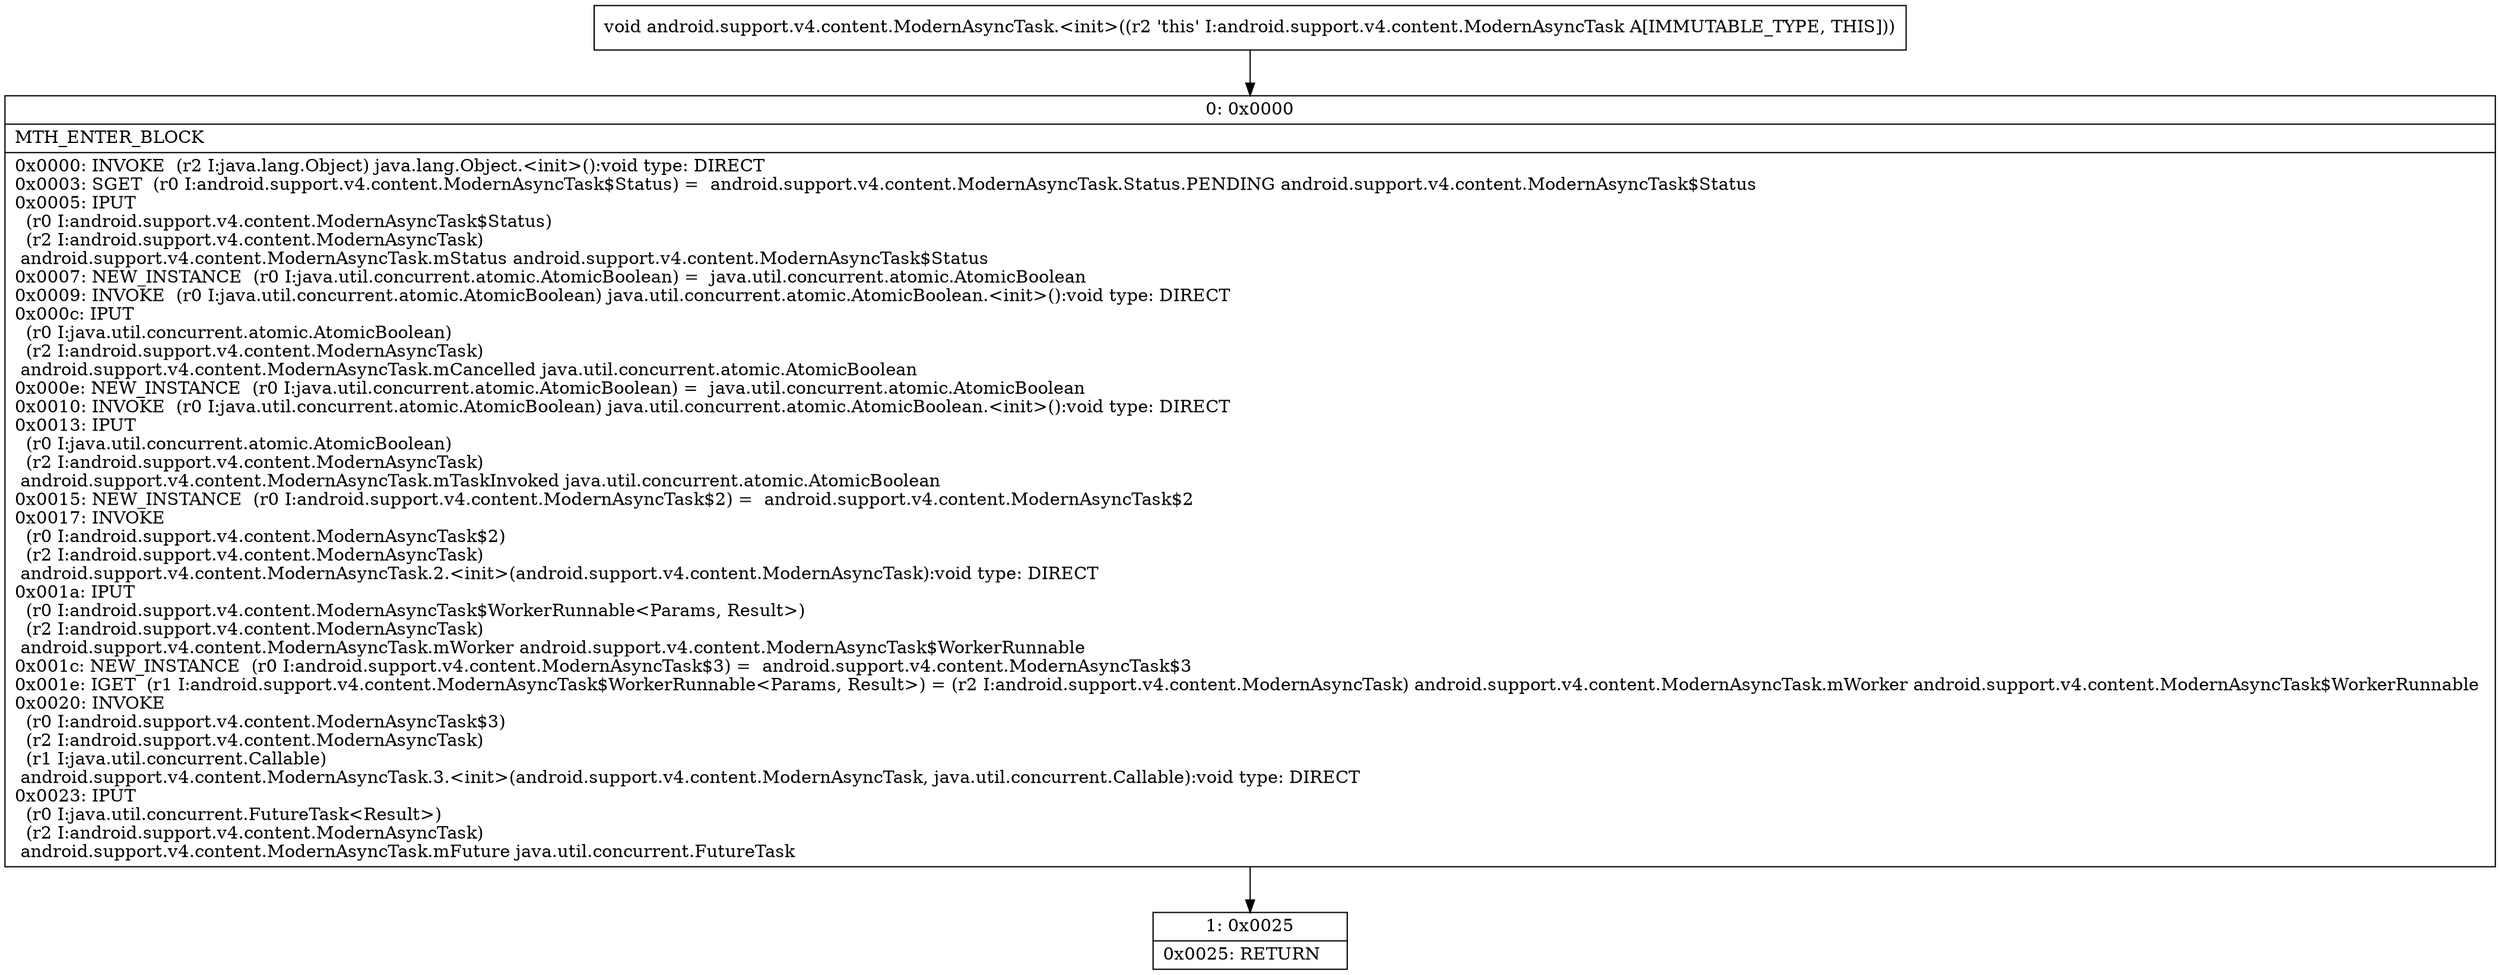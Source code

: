 digraph "CFG forandroid.support.v4.content.ModernAsyncTask.\<init\>()V" {
Node_0 [shape=record,label="{0\:\ 0x0000|MTH_ENTER_BLOCK\l|0x0000: INVOKE  (r2 I:java.lang.Object) java.lang.Object.\<init\>():void type: DIRECT \l0x0003: SGET  (r0 I:android.support.v4.content.ModernAsyncTask$Status) =  android.support.v4.content.ModernAsyncTask.Status.PENDING android.support.v4.content.ModernAsyncTask$Status \l0x0005: IPUT  \l  (r0 I:android.support.v4.content.ModernAsyncTask$Status)\l  (r2 I:android.support.v4.content.ModernAsyncTask)\l android.support.v4.content.ModernAsyncTask.mStatus android.support.v4.content.ModernAsyncTask$Status \l0x0007: NEW_INSTANCE  (r0 I:java.util.concurrent.atomic.AtomicBoolean) =  java.util.concurrent.atomic.AtomicBoolean \l0x0009: INVOKE  (r0 I:java.util.concurrent.atomic.AtomicBoolean) java.util.concurrent.atomic.AtomicBoolean.\<init\>():void type: DIRECT \l0x000c: IPUT  \l  (r0 I:java.util.concurrent.atomic.AtomicBoolean)\l  (r2 I:android.support.v4.content.ModernAsyncTask)\l android.support.v4.content.ModernAsyncTask.mCancelled java.util.concurrent.atomic.AtomicBoolean \l0x000e: NEW_INSTANCE  (r0 I:java.util.concurrent.atomic.AtomicBoolean) =  java.util.concurrent.atomic.AtomicBoolean \l0x0010: INVOKE  (r0 I:java.util.concurrent.atomic.AtomicBoolean) java.util.concurrent.atomic.AtomicBoolean.\<init\>():void type: DIRECT \l0x0013: IPUT  \l  (r0 I:java.util.concurrent.atomic.AtomicBoolean)\l  (r2 I:android.support.v4.content.ModernAsyncTask)\l android.support.v4.content.ModernAsyncTask.mTaskInvoked java.util.concurrent.atomic.AtomicBoolean \l0x0015: NEW_INSTANCE  (r0 I:android.support.v4.content.ModernAsyncTask$2) =  android.support.v4.content.ModernAsyncTask$2 \l0x0017: INVOKE  \l  (r0 I:android.support.v4.content.ModernAsyncTask$2)\l  (r2 I:android.support.v4.content.ModernAsyncTask)\l android.support.v4.content.ModernAsyncTask.2.\<init\>(android.support.v4.content.ModernAsyncTask):void type: DIRECT \l0x001a: IPUT  \l  (r0 I:android.support.v4.content.ModernAsyncTask$WorkerRunnable\<Params, Result\>)\l  (r2 I:android.support.v4.content.ModernAsyncTask)\l android.support.v4.content.ModernAsyncTask.mWorker android.support.v4.content.ModernAsyncTask$WorkerRunnable \l0x001c: NEW_INSTANCE  (r0 I:android.support.v4.content.ModernAsyncTask$3) =  android.support.v4.content.ModernAsyncTask$3 \l0x001e: IGET  (r1 I:android.support.v4.content.ModernAsyncTask$WorkerRunnable\<Params, Result\>) = (r2 I:android.support.v4.content.ModernAsyncTask) android.support.v4.content.ModernAsyncTask.mWorker android.support.v4.content.ModernAsyncTask$WorkerRunnable \l0x0020: INVOKE  \l  (r0 I:android.support.v4.content.ModernAsyncTask$3)\l  (r2 I:android.support.v4.content.ModernAsyncTask)\l  (r1 I:java.util.concurrent.Callable)\l android.support.v4.content.ModernAsyncTask.3.\<init\>(android.support.v4.content.ModernAsyncTask, java.util.concurrent.Callable):void type: DIRECT \l0x0023: IPUT  \l  (r0 I:java.util.concurrent.FutureTask\<Result\>)\l  (r2 I:android.support.v4.content.ModernAsyncTask)\l android.support.v4.content.ModernAsyncTask.mFuture java.util.concurrent.FutureTask \l}"];
Node_1 [shape=record,label="{1\:\ 0x0025|0x0025: RETURN   \l}"];
MethodNode[shape=record,label="{void android.support.v4.content.ModernAsyncTask.\<init\>((r2 'this' I:android.support.v4.content.ModernAsyncTask A[IMMUTABLE_TYPE, THIS])) }"];
MethodNode -> Node_0;
Node_0 -> Node_1;
}

